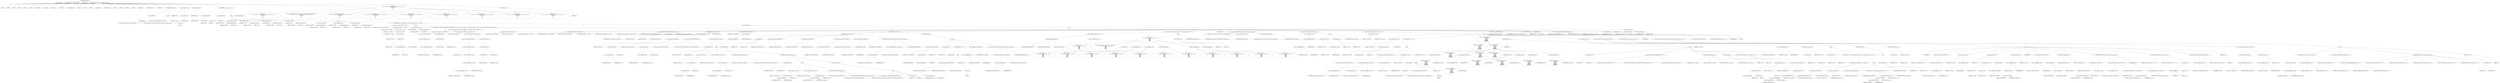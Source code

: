 digraph hostapd_notif_assoc {  
"1000124" [label = "(METHOD,hostapd_notif_assoc)" ]
"1000125" [label = "(PARAM,hostapd_data *hapd)" ]
"1000126" [label = "(PARAM,const u8 *addr)" ]
"1000127" [label = "(PARAM,const u8 *req_ies)" ]
"1000128" [label = "(PARAM,size_t req_ies_len)" ]
"1000129" [label = "(PARAM,int reassoc)" ]
"1000130" [label = "(BLOCK,,)" ]
"1000131" [label = "(LOCAL,v5: int)" ]
"1000132" [label = "(LOCAL,v6: int)" ]
"1000133" [label = "(LOCAL,v7: u8)" ]
"1000134" [label = "(LOCAL,v8: u8)" ]
"1000135" [label = "(LOCAL,v9: u8)" ]
"1000136" [label = "(LOCAL,v10: u8)" ]
"1000137" [label = "(LOCAL,v11: const u8 *)" ]
"1000138" [label = "(LOCAL,v13: sta_info *)" ]
"1000139" [label = "(LOCAL,v14: sta_info *)" ]
"1000140" [label = "(LOCAL,v15: sta_info *)" ]
"1000141" [label = "(LOCAL,v16: wpa_state_machine *)" ]
"1000142" [label = "(LOCAL,v17: int)" ]
"1000143" [label = "(LOCAL,v18: int)" ]
"1000144" [label = "(LOCAL,v19: int)" ]
"1000145" [label = "(LOCAL,v20: unsigned int)" ]
"1000146" [label = "(LOCAL,v21: hostapd_data *)" ]
"1000147" [label = "(LOCAL,v22: u32)" ]
"1000148" [label = "(LOCAL,v23: int)" ]
"1000149" [label = "(LOCAL,v24: u32)" ]
"1000150" [label = "(LOCAL,v25: u8 *)" ]
"1000151" [label = "(LOCAL,wpa_ie_len: int)" ]
"1000152" [label = "(LOCAL,elems: ieee802_11_elems)" ]
"1000153" [label = "(LOCAL,eid: u8 [ 1080 ])" ]
"1000154" [label = "(CONTROL_STRUCTURE,if ( !addr ),if ( !addr ))" ]
"1000155" [label = "(<operator>.logicalNot,!addr)" ]
"1000156" [label = "(IDENTIFIER,addr,!addr)" ]
"1000157" [label = "(BLOCK,,)" ]
"1000158" [label = "(wpa_printf,wpa_printf(2, \"hostapd_notif_assoc: Skip event with no address\"))" ]
"1000159" [label = "(LITERAL,2,wpa_printf(2, \"hostapd_notif_assoc: Skip event with no address\"))" ]
"1000160" [label = "(LITERAL,\"hostapd_notif_assoc: Skip event with no address\",wpa_printf(2, \"hostapd_notif_assoc: Skip event with no address\"))" ]
"1000161" [label = "(RETURN,return -1;,return -1;)" ]
"1000162" [label = "(<operator>.minus,-1)" ]
"1000163" [label = "(LITERAL,1,-1)" ]
"1000164" [label = "(<operator>.assignment,v5 = *addr)" ]
"1000165" [label = "(IDENTIFIER,v5,v5 = *addr)" ]
"1000166" [label = "(<operator>.indirection,*addr)" ]
"1000167" [label = "(IDENTIFIER,addr,v5 = *addr)" ]
"1000168" [label = "(<operator>.assignment,v6 = addr[1])" ]
"1000169" [label = "(IDENTIFIER,v6,v6 = addr[1])" ]
"1000170" [label = "(<operator>.indirectIndexAccess,addr[1])" ]
"1000171" [label = "(IDENTIFIER,addr,v6 = addr[1])" ]
"1000172" [label = "(LITERAL,1,v6 = addr[1])" ]
"1000173" [label = "(CONTROL_STRUCTURE,if ( (v5 & 1) != 0 ),if ( (v5 & 1) != 0 ))" ]
"1000174" [label = "(<operator>.notEquals,(v5 & 1) != 0)" ]
"1000175" [label = "(<operator>.and,v5 & 1)" ]
"1000176" [label = "(IDENTIFIER,v5,v5 & 1)" ]
"1000177" [label = "(LITERAL,1,v5 & 1)" ]
"1000178" [label = "(LITERAL,0,(v5 & 1) != 0)" ]
"1000179" [label = "(BLOCK,,)" ]
"1000180" [label = "(<operator>.assignment,v10 = addr[2])" ]
"1000181" [label = "(IDENTIFIER,v10,v10 = addr[2])" ]
"1000182" [label = "(<operator>.indirectIndexAccess,addr[2])" ]
"1000183" [label = "(IDENTIFIER,addr,v10 = addr[2])" ]
"1000184" [label = "(LITERAL,2,v10 = addr[2])" ]
"1000185" [label = "(<operator>.assignment,v7 = addr[3])" ]
"1000186" [label = "(IDENTIFIER,v7,v7 = addr[3])" ]
"1000187" [label = "(<operator>.indirectIndexAccess,addr[3])" ]
"1000188" [label = "(IDENTIFIER,addr,v7 = addr[3])" ]
"1000189" [label = "(LITERAL,3,v7 = addr[3])" ]
"1000190" [label = "(<operator>.assignment,v8 = addr[4])" ]
"1000191" [label = "(IDENTIFIER,v8,v8 = addr[4])" ]
"1000192" [label = "(<operator>.indirectIndexAccess,addr[4])" ]
"1000193" [label = "(IDENTIFIER,addr,v8 = addr[4])" ]
"1000194" [label = "(LITERAL,4,v8 = addr[4])" ]
"1000195" [label = "(<operator>.assignment,v9 = addr[5])" ]
"1000196" [label = "(IDENTIFIER,v9,v9 = addr[5])" ]
"1000197" [label = "(<operator>.indirectIndexAccess,addr[5])" ]
"1000198" [label = "(IDENTIFIER,addr,v9 = addr[5])" ]
"1000199" [label = "(LITERAL,5,v9 = addr[5])" ]
"1000200" [label = "(CONTROL_STRUCTURE,else,else)" ]
"1000201" [label = "(BLOCK,,)" ]
"1000202" [label = "(<operator>.assignment,v7 = addr[3])" ]
"1000203" [label = "(IDENTIFIER,v7,v7 = addr[3])" ]
"1000204" [label = "(<operator>.indirectIndexAccess,addr[3])" ]
"1000205" [label = "(IDENTIFIER,addr,v7 = addr[3])" ]
"1000206" [label = "(LITERAL,3,v7 = addr[3])" ]
"1000207" [label = "(<operator>.assignment,v8 = addr[4])" ]
"1000208" [label = "(IDENTIFIER,v8,v8 = addr[4])" ]
"1000209" [label = "(<operator>.indirectIndexAccess,addr[4])" ]
"1000210" [label = "(IDENTIFIER,addr,v8 = addr[4])" ]
"1000211" [label = "(LITERAL,4,v8 = addr[4])" ]
"1000212" [label = "(<operator>.assignment,v9 = addr[5])" ]
"1000213" [label = "(IDENTIFIER,v9,v9 = addr[5])" ]
"1000214" [label = "(<operator>.indirectIndexAccess,addr[5])" ]
"1000215" [label = "(IDENTIFIER,addr,v9 = addr[5])" ]
"1000216" [label = "(LITERAL,5,v9 = addr[5])" ]
"1000217" [label = "(CONTROL_STRUCTURE,if ( v9 | (unsigned __int8)(v5 | v6 | v8 | v7 | addr[2]) ),if ( v9 | (unsigned __int8)(v5 | v6 | v8 | v7 | addr[2]) ))" ]
"1000218" [label = "(<operator>.or,v9 | (unsigned __int8)(v5 | v6 | v8 | v7 | addr[2]))" ]
"1000219" [label = "(IDENTIFIER,v9,v9 | (unsigned __int8)(v5 | v6 | v8 | v7 | addr[2]))" ]
"1000220" [label = "(<operator>.cast,(unsigned __int8)(v5 | v6 | v8 | v7 | addr[2]))" ]
"1000221" [label = "(UNKNOWN,unsigned __int8,unsigned __int8)" ]
"1000222" [label = "(<operator>.or,v5 | v6 | v8 | v7 | addr[2])" ]
"1000223" [label = "(IDENTIFIER,v5,v5 | v6 | v8 | v7 | addr[2])" ]
"1000224" [label = "(<operator>.or,v6 | v8 | v7 | addr[2])" ]
"1000225" [label = "(IDENTIFIER,v6,v6 | v8 | v7 | addr[2])" ]
"1000226" [label = "(<operator>.or,v8 | v7 | addr[2])" ]
"1000227" [label = "(IDENTIFIER,v8,v8 | v7 | addr[2])" ]
"1000228" [label = "(<operator>.or,v7 | addr[2])" ]
"1000229" [label = "(IDENTIFIER,v7,v7 | addr[2])" ]
"1000230" [label = "(<operator>.indirectIndexAccess,addr[2])" ]
"1000231" [label = "(IDENTIFIER,addr,v7 | addr[2])" ]
"1000232" [label = "(LITERAL,2,v7 | addr[2])" ]
"1000233" [label = "(BLOCK,,)" ]
"1000234" [label = "(<operator>.assignment,v10 = addr[2])" ]
"1000235" [label = "(IDENTIFIER,v10,v10 = addr[2])" ]
"1000236" [label = "(<operator>.indirectIndexAccess,addr[2])" ]
"1000237" [label = "(IDENTIFIER,addr,v10 = addr[2])" ]
"1000238" [label = "(LITERAL,2,v10 = addr[2])" ]
"1000239" [label = "(CONTROL_STRUCTURE,if ( *(_DWORD *)hapd->own_addr ^ *(_DWORD *)addr | (unsigned __int16)(*(_WORD *)&hapd->own_addr[4] ^ *((_WORD *)addr + 2)) ),if ( *(_DWORD *)hapd->own_addr ^ *(_DWORD *)addr | (unsigned __int16)(*(_WORD *)&hapd->own_addr[4] ^ *((_WORD *)addr + 2)) ))" ]
"1000240" [label = "(<operator>.or,*(_DWORD *)hapd->own_addr ^ *(_DWORD *)addr | (unsigned __int16)(*(_WORD *)&hapd->own_addr[4] ^ *((_WORD *)addr + 2)))" ]
"1000241" [label = "(<operator>.or,*(_DWORD *)hapd->own_addr ^ *(_DWORD *)addr)" ]
"1000242" [label = "(<operator>.indirection,*(_DWORD *)hapd->own_addr)" ]
"1000243" [label = "(<operator>.cast,(_DWORD *)hapd->own_addr)" ]
"1000244" [label = "(UNKNOWN,_DWORD *,_DWORD *)" ]
"1000245" [label = "(<operator>.indirectFieldAccess,hapd->own_addr)" ]
"1000246" [label = "(IDENTIFIER,hapd,(_DWORD *)hapd->own_addr)" ]
"1000247" [label = "(FIELD_IDENTIFIER,own_addr,own_addr)" ]
"1000248" [label = "(<operator>.indirection,*(_DWORD *)addr)" ]
"1000249" [label = "(<operator>.cast,(_DWORD *)addr)" ]
"1000250" [label = "(UNKNOWN,_DWORD *,_DWORD *)" ]
"1000251" [label = "(IDENTIFIER,addr,(_DWORD *)addr)" ]
"1000252" [label = "(<operator>.cast,(unsigned __int16)(*(_WORD *)&hapd->own_addr[4] ^ *((_WORD *)addr + 2)))" ]
"1000253" [label = "(UNKNOWN,unsigned __int16,unsigned __int16)" ]
"1000254" [label = "(<operator>.or,*(_WORD *)&hapd->own_addr[4] ^ *((_WORD *)addr + 2))" ]
"1000255" [label = "(<operator>.indirection,*(_WORD *)&hapd->own_addr[4])" ]
"1000256" [label = "(<operator>.cast,(_WORD *)&hapd->own_addr[4])" ]
"1000257" [label = "(UNKNOWN,_WORD *,_WORD *)" ]
"1000258" [label = "(<operator>.addressOf,&hapd->own_addr[4])" ]
"1000259" [label = "(<operator>.indirectIndexAccess,hapd->own_addr[4])" ]
"1000260" [label = "(<operator>.indirectFieldAccess,hapd->own_addr)" ]
"1000261" [label = "(IDENTIFIER,hapd,(_WORD *)&hapd->own_addr[4])" ]
"1000262" [label = "(FIELD_IDENTIFIER,own_addr,own_addr)" ]
"1000263" [label = "(LITERAL,4,(_WORD *)&hapd->own_addr[4])" ]
"1000264" [label = "(<operator>.indirection,*((_WORD *)addr + 2))" ]
"1000265" [label = "(<operator>.addition,(_WORD *)addr + 2)" ]
"1000266" [label = "(<operator>.cast,(_WORD *)addr)" ]
"1000267" [label = "(UNKNOWN,_WORD *,_WORD *)" ]
"1000268" [label = "(IDENTIFIER,addr,(_WORD *)addr)" ]
"1000269" [label = "(LITERAL,2,(_WORD *)addr + 2)" ]
"1000270" [label = "(BLOCK,,)" ]
"1000271" [label = "(random_add_randomness,random_add_randomness(addr, 6u))" ]
"1000272" [label = "(IDENTIFIER,addr,random_add_randomness(addr, 6u))" ]
"1000273" [label = "(LITERAL,6u,random_add_randomness(addr, 6u))" ]
"1000274" [label = "(hostapd_logger,hostapd_logger(hapd, addr, 1u, 2, \"associated\"))" ]
"1000275" [label = "(IDENTIFIER,hapd,hostapd_logger(hapd, addr, 1u, 2, \"associated\"))" ]
"1000276" [label = "(IDENTIFIER,addr,hostapd_logger(hapd, addr, 1u, 2, \"associated\"))" ]
"1000277" [label = "(LITERAL,1u,hostapd_logger(hapd, addr, 1u, 2, \"associated\"))" ]
"1000278" [label = "(LITERAL,2,hostapd_logger(hapd, addr, 1u, 2, \"associated\"))" ]
"1000279" [label = "(LITERAL,\"associated\",hostapd_logger(hapd, addr, 1u, 2, \"associated\"))" ]
"1000280" [label = "(ieee802_11_parse_elems,ieee802_11_parse_elems(req_ies, req_ies_len, &elems, 0))" ]
"1000281" [label = "(IDENTIFIER,req_ies,ieee802_11_parse_elems(req_ies, req_ies_len, &elems, 0))" ]
"1000282" [label = "(IDENTIFIER,req_ies_len,ieee802_11_parse_elems(req_ies, req_ies_len, &elems, 0))" ]
"1000283" [label = "(<operator>.addressOf,&elems)" ]
"1000284" [label = "(IDENTIFIER,elems,ieee802_11_parse_elems(req_ies, req_ies_len, &elems, 0))" ]
"1000285" [label = "(LITERAL,0,ieee802_11_parse_elems(req_ies, req_ies_len, &elems, 0))" ]
"1000286" [label = "(CONTROL_STRUCTURE,if ( elems.wps_ie ),if ( elems.wps_ie ))" ]
"1000287" [label = "(<operator>.fieldAccess,elems.wps_ie)" ]
"1000288" [label = "(IDENTIFIER,elems,if ( elems.wps_ie ))" ]
"1000289" [label = "(FIELD_IDENTIFIER,wps_ie,wps_ie)" ]
"1000290" [label = "(BLOCK,,)" ]
"1000291" [label = "(<operator>.assignment,v11 = elems.wps_ie - 2)" ]
"1000292" [label = "(IDENTIFIER,v11,v11 = elems.wps_ie - 2)" ]
"1000293" [label = "(<operator>.subtraction,elems.wps_ie - 2)" ]
"1000294" [label = "(<operator>.fieldAccess,elems.wps_ie)" ]
"1000295" [label = "(IDENTIFIER,elems,elems.wps_ie - 2)" ]
"1000296" [label = "(FIELD_IDENTIFIER,wps_ie,wps_ie)" ]
"1000297" [label = "(LITERAL,2,elems.wps_ie - 2)" ]
"1000298" [label = "(<operator>.assignment,wpa_ie_len = elems.wps_ie_len + 2)" ]
"1000299" [label = "(IDENTIFIER,wpa_ie_len,wpa_ie_len = elems.wps_ie_len + 2)" ]
"1000300" [label = "(<operator>.addition,elems.wps_ie_len + 2)" ]
"1000301" [label = "(<operator>.fieldAccess,elems.wps_ie_len)" ]
"1000302" [label = "(IDENTIFIER,elems,elems.wps_ie_len + 2)" ]
"1000303" [label = "(FIELD_IDENTIFIER,wps_ie_len,wps_ie_len)" ]
"1000304" [label = "(LITERAL,2,elems.wps_ie_len + 2)" ]
"1000305" [label = "(wpa_printf,wpa_printf(2, \"STA included WPS IE in (Re)AssocReq\"))" ]
"1000306" [label = "(LITERAL,2,wpa_printf(2, \"STA included WPS IE in (Re)AssocReq\"))" ]
"1000307" [label = "(LITERAL,\"STA included WPS IE in (Re)AssocReq\",wpa_printf(2, \"STA included WPS IE in (Re)AssocReq\"))" ]
"1000308" [label = "(CONTROL_STRUCTURE,else,else)" ]
"1000309" [label = "(CONTROL_STRUCTURE,if ( elems.rsn_ie ),if ( elems.rsn_ie ))" ]
"1000310" [label = "(<operator>.fieldAccess,elems.rsn_ie)" ]
"1000311" [label = "(IDENTIFIER,elems,if ( elems.rsn_ie ))" ]
"1000312" [label = "(FIELD_IDENTIFIER,rsn_ie,rsn_ie)" ]
"1000313" [label = "(BLOCK,,)" ]
"1000314" [label = "(<operator>.assignment,v11 = elems.rsn_ie - 2)" ]
"1000315" [label = "(IDENTIFIER,v11,v11 = elems.rsn_ie - 2)" ]
"1000316" [label = "(<operator>.subtraction,elems.rsn_ie - 2)" ]
"1000317" [label = "(<operator>.fieldAccess,elems.rsn_ie)" ]
"1000318" [label = "(IDENTIFIER,elems,elems.rsn_ie - 2)" ]
"1000319" [label = "(FIELD_IDENTIFIER,rsn_ie,rsn_ie)" ]
"1000320" [label = "(LITERAL,2,elems.rsn_ie - 2)" ]
"1000321" [label = "(<operator>.assignment,wpa_ie_len = elems.rsn_ie_len + 2)" ]
"1000322" [label = "(IDENTIFIER,wpa_ie_len,wpa_ie_len = elems.rsn_ie_len + 2)" ]
"1000323" [label = "(<operator>.addition,elems.rsn_ie_len + 2)" ]
"1000324" [label = "(<operator>.fieldAccess,elems.rsn_ie_len)" ]
"1000325" [label = "(IDENTIFIER,elems,elems.rsn_ie_len + 2)" ]
"1000326" [label = "(FIELD_IDENTIFIER,rsn_ie_len,rsn_ie_len)" ]
"1000327" [label = "(LITERAL,2,elems.rsn_ie_len + 2)" ]
"1000328" [label = "(wpa_printf,wpa_printf(2, \"STA included RSN IE in (Re)AssocReq\"))" ]
"1000329" [label = "(LITERAL,2,wpa_printf(2, \"STA included RSN IE in (Re)AssocReq\"))" ]
"1000330" [label = "(LITERAL,\"STA included RSN IE in (Re)AssocReq\",wpa_printf(2, \"STA included RSN IE in (Re)AssocReq\"))" ]
"1000331" [label = "(CONTROL_STRUCTURE,else,else)" ]
"1000332" [label = "(CONTROL_STRUCTURE,if ( elems.wpa_ie ),if ( elems.wpa_ie ))" ]
"1000333" [label = "(<operator>.fieldAccess,elems.wpa_ie)" ]
"1000334" [label = "(IDENTIFIER,elems,if ( elems.wpa_ie ))" ]
"1000335" [label = "(FIELD_IDENTIFIER,wpa_ie,wpa_ie)" ]
"1000336" [label = "(BLOCK,,)" ]
"1000337" [label = "(<operator>.assignment,v11 = elems.wpa_ie - 2)" ]
"1000338" [label = "(IDENTIFIER,v11,v11 = elems.wpa_ie - 2)" ]
"1000339" [label = "(<operator>.subtraction,elems.wpa_ie - 2)" ]
"1000340" [label = "(<operator>.fieldAccess,elems.wpa_ie)" ]
"1000341" [label = "(IDENTIFIER,elems,elems.wpa_ie - 2)" ]
"1000342" [label = "(FIELD_IDENTIFIER,wpa_ie,wpa_ie)" ]
"1000343" [label = "(LITERAL,2,elems.wpa_ie - 2)" ]
"1000344" [label = "(<operator>.assignment,wpa_ie_len = elems.wpa_ie_len + 2)" ]
"1000345" [label = "(IDENTIFIER,wpa_ie_len,wpa_ie_len = elems.wpa_ie_len + 2)" ]
"1000346" [label = "(<operator>.addition,elems.wpa_ie_len + 2)" ]
"1000347" [label = "(<operator>.fieldAccess,elems.wpa_ie_len)" ]
"1000348" [label = "(IDENTIFIER,elems,elems.wpa_ie_len + 2)" ]
"1000349" [label = "(FIELD_IDENTIFIER,wpa_ie_len,wpa_ie_len)" ]
"1000350" [label = "(LITERAL,2,elems.wpa_ie_len + 2)" ]
"1000351" [label = "(wpa_printf,wpa_printf(2, \"STA included WPA IE in (Re)AssocReq\"))" ]
"1000352" [label = "(LITERAL,2,wpa_printf(2, \"STA included WPA IE in (Re)AssocReq\"))" ]
"1000353" [label = "(LITERAL,\"STA included WPA IE in (Re)AssocReq\",wpa_printf(2, \"STA included WPA IE in (Re)AssocReq\"))" ]
"1000354" [label = "(CONTROL_STRUCTURE,else,else)" ]
"1000355" [label = "(BLOCK,,)" ]
"1000356" [label = "(wpa_printf,wpa_printf(2, \"STA did not include WPS/RSN/WPA IE in (Re)AssocReq\"))" ]
"1000357" [label = "(LITERAL,2,wpa_printf(2, \"STA did not include WPS/RSN/WPA IE in (Re)AssocReq\"))" ]
"1000358" [label = "(LITERAL,\"STA did not include WPS/RSN/WPA IE in (Re)AssocReq\",wpa_printf(2, \"STA did not include WPS/RSN/WPA IE in (Re)AssocReq\"))" ]
"1000359" [label = "(<operator>.assignment,v11 = 0)" ]
"1000360" [label = "(IDENTIFIER,v11,v11 = 0)" ]
"1000361" [label = "(LITERAL,0,v11 = 0)" ]
"1000362" [label = "(<operator>.assignment,wpa_ie_len = 0)" ]
"1000363" [label = "(IDENTIFIER,wpa_ie_len,wpa_ie_len = 0)" ]
"1000364" [label = "(LITERAL,0,wpa_ie_len = 0)" ]
"1000365" [label = "(<operator>.assignment,v13 = ap_get_sta(hapd, addr))" ]
"1000366" [label = "(IDENTIFIER,v13,v13 = ap_get_sta(hapd, addr))" ]
"1000367" [label = "(ap_get_sta,ap_get_sta(hapd, addr))" ]
"1000368" [label = "(IDENTIFIER,hapd,ap_get_sta(hapd, addr))" ]
"1000369" [label = "(IDENTIFIER,addr,ap_get_sta(hapd, addr))" ]
"1000370" [label = "(CONTROL_STRUCTURE,if ( v13 ),if ( v13 ))" ]
"1000371" [label = "(IDENTIFIER,v13,if ( v13 ))" ]
"1000372" [label = "(BLOCK,,)" ]
"1000373" [label = "(<operator>.assignment,v14 = v13)" ]
"1000374" [label = "(IDENTIFIER,v14,v14 = v13)" ]
"1000375" [label = "(IDENTIFIER,v13,v14 = v13)" ]
"1000376" [label = "(ap_sta_no_session_timeout,ap_sta_no_session_timeout(hapd, v13))" ]
"1000377" [label = "(IDENTIFIER,hapd,ap_sta_no_session_timeout(hapd, v13))" ]
"1000378" [label = "(IDENTIFIER,v13,ap_sta_no_session_timeout(hapd, v13))" ]
"1000379" [label = "(accounting_sta_stop,accounting_sta_stop(hapd, v14))" ]
"1000380" [label = "(IDENTIFIER,hapd,accounting_sta_stop(hapd, v14))" ]
"1000381" [label = "(IDENTIFIER,v14,accounting_sta_stop(hapd, v14))" ]
"1000382" [label = "(<operator>.assignment,v14->timeout_next = STA_NULLFUNC)" ]
"1000383" [label = "(<operator>.indirectFieldAccess,v14->timeout_next)" ]
"1000384" [label = "(IDENTIFIER,v14,v14->timeout_next = STA_NULLFUNC)" ]
"1000385" [label = "(FIELD_IDENTIFIER,timeout_next,timeout_next)" ]
"1000386" [label = "(IDENTIFIER,STA_NULLFUNC,v14->timeout_next = STA_NULLFUNC)" ]
"1000387" [label = "(<operators>.assignmentAnd,v14->flags &= 0xFFFECFFF)" ]
"1000388" [label = "(<operator>.indirectFieldAccess,v14->flags)" ]
"1000389" [label = "(IDENTIFIER,v14,v14->flags &= 0xFFFECFFF)" ]
"1000390" [label = "(FIELD_IDENTIFIER,flags,flags)" ]
"1000391" [label = "(LITERAL,0xFFFECFFF,v14->flags &= 0xFFFECFFF)" ]
"1000392" [label = "(CONTROL_STRUCTURE,if ( hapd->iface->drv_max_acl_mac_addrs ),if ( hapd->iface->drv_max_acl_mac_addrs ))" ]
"1000393" [label = "(<operator>.indirectFieldAccess,hapd->iface->drv_max_acl_mac_addrs)" ]
"1000394" [label = "(<operator>.indirectFieldAccess,hapd->iface)" ]
"1000395" [label = "(IDENTIFIER,hapd,if ( hapd->iface->drv_max_acl_mac_addrs ))" ]
"1000396" [label = "(FIELD_IDENTIFIER,iface,iface)" ]
"1000397" [label = "(FIELD_IDENTIFIER,drv_max_acl_mac_addrs,drv_max_acl_mac_addrs)" ]
"1000398" [label = "(CONTROL_STRUCTURE,goto LABEL_23;,goto LABEL_23;)" ]
"1000399" [label = "(CONTROL_STRUCTURE,else,else)" ]
"1000400" [label = "(BLOCK,,)" ]
"1000401" [label = "(<operator>.assignment,v15 = ap_sta_add(hapd, addr))" ]
"1000402" [label = "(IDENTIFIER,v15,v15 = ap_sta_add(hapd, addr))" ]
"1000403" [label = "(ap_sta_add,ap_sta_add(hapd, addr))" ]
"1000404" [label = "(IDENTIFIER,hapd,ap_sta_add(hapd, addr))" ]
"1000405" [label = "(IDENTIFIER,addr,ap_sta_add(hapd, addr))" ]
"1000406" [label = "(<operator>.assignment,v14 = v15)" ]
"1000407" [label = "(IDENTIFIER,v14,v14 = v15)" ]
"1000408" [label = "(IDENTIFIER,v15,v14 = v15)" ]
"1000409" [label = "(CONTROL_STRUCTURE,if ( !v15 ),if ( !v15 ))" ]
"1000410" [label = "(<operator>.logicalNot,!v15)" ]
"1000411" [label = "(IDENTIFIER,v15,!v15)" ]
"1000412" [label = "(BLOCK,,)" ]
"1000413" [label = "(hostapd_drv_sta_disassoc,hostapd_drv_sta_disassoc(hapd, addr, 5))" ]
"1000414" [label = "(IDENTIFIER,hapd,hostapd_drv_sta_disassoc(hapd, addr, 5))" ]
"1000415" [label = "(IDENTIFIER,addr,hostapd_drv_sta_disassoc(hapd, addr, 5))" ]
"1000416" [label = "(LITERAL,5,hostapd_drv_sta_disassoc(hapd, addr, 5))" ]
"1000417" [label = "(RETURN,return -1;,return -1;)" ]
"1000418" [label = "(<operator>.minus,-1)" ]
"1000419" [label = "(LITERAL,1,-1)" ]
"1000420" [label = "(<operators>.assignmentAnd,v15->flags &= 0xFFFECFFF)" ]
"1000421" [label = "(<operator>.indirectFieldAccess,v15->flags)" ]
"1000422" [label = "(IDENTIFIER,v15,v15->flags &= 0xFFFECFFF)" ]
"1000423" [label = "(FIELD_IDENTIFIER,flags,flags)" ]
"1000424" [label = "(LITERAL,0xFFFECFFF,v15->flags &= 0xFFFECFFF)" ]
"1000425" [label = "(CONTROL_STRUCTURE,if ( hapd->iface->drv_max_acl_mac_addrs ),if ( hapd->iface->drv_max_acl_mac_addrs ))" ]
"1000426" [label = "(<operator>.indirectFieldAccess,hapd->iface->drv_max_acl_mac_addrs)" ]
"1000427" [label = "(<operator>.indirectFieldAccess,hapd->iface)" ]
"1000428" [label = "(IDENTIFIER,hapd,if ( hapd->iface->drv_max_acl_mac_addrs ))" ]
"1000429" [label = "(FIELD_IDENTIFIER,iface,iface)" ]
"1000430" [label = "(FIELD_IDENTIFIER,drv_max_acl_mac_addrs,drv_max_acl_mac_addrs)" ]
"1000431" [label = "(CONTROL_STRUCTURE,goto LABEL_23;,goto LABEL_23;)" ]
"1000432" [label = "(CONTROL_STRUCTURE,if ( hostapd_check_acl(hapd, addr, 0) != 1 ),if ( hostapd_check_acl(hapd, addr, 0) != 1 ))" ]
"1000433" [label = "(<operator>.notEquals,hostapd_check_acl(hapd, addr, 0) != 1)" ]
"1000434" [label = "(hostapd_check_acl,hostapd_check_acl(hapd, addr, 0))" ]
"1000435" [label = "(IDENTIFIER,hapd,hostapd_check_acl(hapd, addr, 0))" ]
"1000436" [label = "(IDENTIFIER,addr,hostapd_check_acl(hapd, addr, 0))" ]
"1000437" [label = "(LITERAL,0,hostapd_check_acl(hapd, addr, 0))" ]
"1000438" [label = "(LITERAL,1,hostapd_check_acl(hapd, addr, 0) != 1)" ]
"1000439" [label = "(BLOCK,,)" ]
"1000440" [label = "(wpa_printf,wpa_printf(\n            3,\n            \"STA %02x:%02x:%02x:%02x:%02x:%02x not allowed to connect\",\n            *addr,\n            addr[1],\n            addr[2],\n            addr[3],\n            addr[4],\n            addr[5]))" ]
"1000441" [label = "(LITERAL,3,wpa_printf(\n            3,\n            \"STA %02x:%02x:%02x:%02x:%02x:%02x not allowed to connect\",\n            *addr,\n            addr[1],\n            addr[2],\n            addr[3],\n            addr[4],\n            addr[5]))" ]
"1000442" [label = "(LITERAL,\"STA %02x:%02x:%02x:%02x:%02x:%02x not allowed to connect\",wpa_printf(\n            3,\n            \"STA %02x:%02x:%02x:%02x:%02x:%02x not allowed to connect\",\n            *addr,\n            addr[1],\n            addr[2],\n            addr[3],\n            addr[4],\n            addr[5]))" ]
"1000443" [label = "(<operator>.indirection,*addr)" ]
"1000444" [label = "(IDENTIFIER,addr,wpa_printf(\n            3,\n            \"STA %02x:%02x:%02x:%02x:%02x:%02x not allowed to connect\",\n            *addr,\n            addr[1],\n            addr[2],\n            addr[3],\n            addr[4],\n            addr[5]))" ]
"1000445" [label = "(<operator>.indirectIndexAccess,addr[1])" ]
"1000446" [label = "(IDENTIFIER,addr,wpa_printf(\n            3,\n            \"STA %02x:%02x:%02x:%02x:%02x:%02x not allowed to connect\",\n            *addr,\n            addr[1],\n            addr[2],\n            addr[3],\n            addr[4],\n            addr[5]))" ]
"1000447" [label = "(LITERAL,1,wpa_printf(\n            3,\n            \"STA %02x:%02x:%02x:%02x:%02x:%02x not allowed to connect\",\n            *addr,\n            addr[1],\n            addr[2],\n            addr[3],\n            addr[4],\n            addr[5]))" ]
"1000448" [label = "(<operator>.indirectIndexAccess,addr[2])" ]
"1000449" [label = "(IDENTIFIER,addr,wpa_printf(\n            3,\n            \"STA %02x:%02x:%02x:%02x:%02x:%02x not allowed to connect\",\n            *addr,\n            addr[1],\n            addr[2],\n            addr[3],\n            addr[4],\n            addr[5]))" ]
"1000450" [label = "(LITERAL,2,wpa_printf(\n            3,\n            \"STA %02x:%02x:%02x:%02x:%02x:%02x not allowed to connect\",\n            *addr,\n            addr[1],\n            addr[2],\n            addr[3],\n            addr[4],\n            addr[5]))" ]
"1000451" [label = "(<operator>.indirectIndexAccess,addr[3])" ]
"1000452" [label = "(IDENTIFIER,addr,wpa_printf(\n            3,\n            \"STA %02x:%02x:%02x:%02x:%02x:%02x not allowed to connect\",\n            *addr,\n            addr[1],\n            addr[2],\n            addr[3],\n            addr[4],\n            addr[5]))" ]
"1000453" [label = "(LITERAL,3,wpa_printf(\n            3,\n            \"STA %02x:%02x:%02x:%02x:%02x:%02x not allowed to connect\",\n            *addr,\n            addr[1],\n            addr[2],\n            addr[3],\n            addr[4],\n            addr[5]))" ]
"1000454" [label = "(<operator>.indirectIndexAccess,addr[4])" ]
"1000455" [label = "(IDENTIFIER,addr,wpa_printf(\n            3,\n            \"STA %02x:%02x:%02x:%02x:%02x:%02x not allowed to connect\",\n            *addr,\n            addr[1],\n            addr[2],\n            addr[3],\n            addr[4],\n            addr[5]))" ]
"1000456" [label = "(LITERAL,4,wpa_printf(\n            3,\n            \"STA %02x:%02x:%02x:%02x:%02x:%02x not allowed to connect\",\n            *addr,\n            addr[1],\n            addr[2],\n            addr[3],\n            addr[4],\n            addr[5]))" ]
"1000457" [label = "(<operator>.indirectIndexAccess,addr[5])" ]
"1000458" [label = "(IDENTIFIER,addr,wpa_printf(\n            3,\n            \"STA %02x:%02x:%02x:%02x:%02x:%02x not allowed to connect\",\n            *addr,\n            addr[1],\n            addr[2],\n            addr[3],\n            addr[4],\n            addr[5]))" ]
"1000459" [label = "(LITERAL,5,wpa_printf(\n            3,\n            \"STA %02x:%02x:%02x:%02x:%02x:%02x not allowed to connect\",\n            *addr,\n            addr[1],\n            addr[2],\n            addr[3],\n            addr[4],\n            addr[5]))" ]
"1000460" [label = "(<operator>.assignment,v19 = 1)" ]
"1000461" [label = "(IDENTIFIER,v19,v19 = 1)" ]
"1000462" [label = "(LITERAL,1,v19 = 1)" ]
"1000463" [label = "(CONTROL_STRUCTURE,goto LABEL_39;,goto LABEL_39;)" ]
"1000464" [label = "(JUMP_TARGET,LABEL_23)" ]
"1000465" [label = "(ap_copy_sta_supp_op_classes,ap_copy_sta_supp_op_classes(v14, elems.supp_op_classes, elems.supp_op_classes_len))" ]
"1000466" [label = "(IDENTIFIER,v14,ap_copy_sta_supp_op_classes(v14, elems.supp_op_classes, elems.supp_op_classes_len))" ]
"1000467" [label = "(<operator>.fieldAccess,elems.supp_op_classes)" ]
"1000468" [label = "(IDENTIFIER,elems,ap_copy_sta_supp_op_classes(v14, elems.supp_op_classes, elems.supp_op_classes_len))" ]
"1000469" [label = "(FIELD_IDENTIFIER,supp_op_classes,supp_op_classes)" ]
"1000470" [label = "(<operator>.fieldAccess,elems.supp_op_classes_len)" ]
"1000471" [label = "(IDENTIFIER,elems,ap_copy_sta_supp_op_classes(v14, elems.supp_op_classes, elems.supp_op_classes_len))" ]
"1000472" [label = "(FIELD_IDENTIFIER,supp_op_classes_len,supp_op_classes_len)" ]
"1000473" [label = "(CONTROL_STRUCTURE,if ( !hapd->conf->wpa ),if ( !hapd->conf->wpa ))" ]
"1000474" [label = "(<operator>.logicalNot,!hapd->conf->wpa)" ]
"1000475" [label = "(<operator>.indirectFieldAccess,hapd->conf->wpa)" ]
"1000476" [label = "(<operator>.indirectFieldAccess,hapd->conf)" ]
"1000477" [label = "(IDENTIFIER,hapd,!hapd->conf->wpa)" ]
"1000478" [label = "(FIELD_IDENTIFIER,conf,conf)" ]
"1000479" [label = "(FIELD_IDENTIFIER,wpa,wpa)" ]
"1000480" [label = "(BLOCK,,)" ]
"1000481" [label = "(<operator>.assignment,v20 = v14->flags)" ]
"1000482" [label = "(IDENTIFIER,v20,v20 = v14->flags)" ]
"1000483" [label = "(<operator>.indirectFieldAccess,v14->flags)" ]
"1000484" [label = "(IDENTIFIER,v14,v20 = v14->flags)" ]
"1000485" [label = "(FIELD_IDENTIFIER,flags,flags)" ]
"1000486" [label = "(<operator>.assignment,v21 = hapd)" ]
"1000487" [label = "(IDENTIFIER,v21,v21 = hapd)" ]
"1000488" [label = "(IDENTIFIER,hapd,v21 = hapd)" ]
"1000489" [label = "(CONTROL_STRUCTURE,goto LABEL_32;,goto LABEL_32;)" ]
"1000490" [label = "(CONTROL_STRUCTURE,if ( v11 && wpa_ie_len ),if ( v11 && wpa_ie_len ))" ]
"1000491" [label = "(<operator>.logicalAnd,v11 && wpa_ie_len)" ]
"1000492" [label = "(IDENTIFIER,v11,v11 && wpa_ie_len)" ]
"1000493" [label = "(IDENTIFIER,wpa_ie_len,v11 && wpa_ie_len)" ]
"1000494" [label = "(BLOCK,,)" ]
"1000495" [label = "(<operator>.assignment,v16 = v14->wpa_sm)" ]
"1000496" [label = "(IDENTIFIER,v16,v16 = v14->wpa_sm)" ]
"1000497" [label = "(<operator>.indirectFieldAccess,v14->wpa_sm)" ]
"1000498" [label = "(IDENTIFIER,v14,v16 = v14->wpa_sm)" ]
"1000499" [label = "(FIELD_IDENTIFIER,wpa_sm,wpa_sm)" ]
"1000500" [label = "(CONTROL_STRUCTURE,if ( !v16 ),if ( !v16 ))" ]
"1000501" [label = "(<operator>.logicalNot,!v16)" ]
"1000502" [label = "(IDENTIFIER,v16,!v16)" ]
"1000503" [label = "(BLOCK,,)" ]
"1000504" [label = "(<operator>.assignment,v16 = wpa_auth_sta_init(hapd->wpa_auth, v14->addr, 0))" ]
"1000505" [label = "(IDENTIFIER,v16,v16 = wpa_auth_sta_init(hapd->wpa_auth, v14->addr, 0))" ]
"1000506" [label = "(wpa_auth_sta_init,wpa_auth_sta_init(hapd->wpa_auth, v14->addr, 0))" ]
"1000507" [label = "(<operator>.indirectFieldAccess,hapd->wpa_auth)" ]
"1000508" [label = "(IDENTIFIER,hapd,wpa_auth_sta_init(hapd->wpa_auth, v14->addr, 0))" ]
"1000509" [label = "(FIELD_IDENTIFIER,wpa_auth,wpa_auth)" ]
"1000510" [label = "(<operator>.indirectFieldAccess,v14->addr)" ]
"1000511" [label = "(IDENTIFIER,v14,wpa_auth_sta_init(hapd->wpa_auth, v14->addr, 0))" ]
"1000512" [label = "(FIELD_IDENTIFIER,addr,addr)" ]
"1000513" [label = "(LITERAL,0,wpa_auth_sta_init(hapd->wpa_auth, v14->addr, 0))" ]
"1000514" [label = "(<operator>.assignment,v14->wpa_sm = v16)" ]
"1000515" [label = "(<operator>.indirectFieldAccess,v14->wpa_sm)" ]
"1000516" [label = "(IDENTIFIER,v14,v14->wpa_sm = v16)" ]
"1000517" [label = "(FIELD_IDENTIFIER,wpa_sm,wpa_sm)" ]
"1000518" [label = "(IDENTIFIER,v16,v14->wpa_sm = v16)" ]
"1000519" [label = "(CONTROL_STRUCTURE,if ( !v16 ),if ( !v16 ))" ]
"1000520" [label = "(<operator>.logicalNot,!v16)" ]
"1000521" [label = "(IDENTIFIER,v16,!v16)" ]
"1000522" [label = "(BLOCK,,)" ]
"1000523" [label = "(wpa_printf,wpa_printf(5, \"Failed to initialize WPA state machine\"))" ]
"1000524" [label = "(LITERAL,5,wpa_printf(5, \"Failed to initialize WPA state machine\"))" ]
"1000525" [label = "(LITERAL,\"Failed to initialize WPA state machine\",wpa_printf(5, \"Failed to initialize WPA state machine\"))" ]
"1000526" [label = "(RETURN,return -1;,return -1;)" ]
"1000527" [label = "(<operator>.minus,-1)" ]
"1000528" [label = "(LITERAL,1,-1)" ]
"1000529" [label = "(<operator>.assignment,v17 = wpa_validate_wpa_ie(\n                  hapd->wpa_auth,\n                  v16,\n                  hapd->iface->freq,\n                  v11,\n                  wpa_ie_len,\n                  elems.mdie,\n                  elems.mdie_len,\n                  elems.owe_dh,\n                  elems.owe_dh_len))" ]
"1000530" [label = "(IDENTIFIER,v17,v17 = wpa_validate_wpa_ie(\n                  hapd->wpa_auth,\n                  v16,\n                  hapd->iface->freq,\n                  v11,\n                  wpa_ie_len,\n                  elems.mdie,\n                  elems.mdie_len,\n                  elems.owe_dh,\n                  elems.owe_dh_len))" ]
"1000531" [label = "(wpa_validate_wpa_ie,wpa_validate_wpa_ie(\n                  hapd->wpa_auth,\n                  v16,\n                  hapd->iface->freq,\n                  v11,\n                  wpa_ie_len,\n                  elems.mdie,\n                  elems.mdie_len,\n                  elems.owe_dh,\n                  elems.owe_dh_len))" ]
"1000532" [label = "(<operator>.indirectFieldAccess,hapd->wpa_auth)" ]
"1000533" [label = "(IDENTIFIER,hapd,wpa_validate_wpa_ie(\n                  hapd->wpa_auth,\n                  v16,\n                  hapd->iface->freq,\n                  v11,\n                  wpa_ie_len,\n                  elems.mdie,\n                  elems.mdie_len,\n                  elems.owe_dh,\n                  elems.owe_dh_len))" ]
"1000534" [label = "(FIELD_IDENTIFIER,wpa_auth,wpa_auth)" ]
"1000535" [label = "(IDENTIFIER,v16,wpa_validate_wpa_ie(\n                  hapd->wpa_auth,\n                  v16,\n                  hapd->iface->freq,\n                  v11,\n                  wpa_ie_len,\n                  elems.mdie,\n                  elems.mdie_len,\n                  elems.owe_dh,\n                  elems.owe_dh_len))" ]
"1000536" [label = "(<operator>.indirectFieldAccess,hapd->iface->freq)" ]
"1000537" [label = "(<operator>.indirectFieldAccess,hapd->iface)" ]
"1000538" [label = "(IDENTIFIER,hapd,wpa_validate_wpa_ie(\n                  hapd->wpa_auth,\n                  v16,\n                  hapd->iface->freq,\n                  v11,\n                  wpa_ie_len,\n                  elems.mdie,\n                  elems.mdie_len,\n                  elems.owe_dh,\n                  elems.owe_dh_len))" ]
"1000539" [label = "(FIELD_IDENTIFIER,iface,iface)" ]
"1000540" [label = "(FIELD_IDENTIFIER,freq,freq)" ]
"1000541" [label = "(IDENTIFIER,v11,wpa_validate_wpa_ie(\n                  hapd->wpa_auth,\n                  v16,\n                  hapd->iface->freq,\n                  v11,\n                  wpa_ie_len,\n                  elems.mdie,\n                  elems.mdie_len,\n                  elems.owe_dh,\n                  elems.owe_dh_len))" ]
"1000542" [label = "(IDENTIFIER,wpa_ie_len,wpa_validate_wpa_ie(\n                  hapd->wpa_auth,\n                  v16,\n                  hapd->iface->freq,\n                  v11,\n                  wpa_ie_len,\n                  elems.mdie,\n                  elems.mdie_len,\n                  elems.owe_dh,\n                  elems.owe_dh_len))" ]
"1000543" [label = "(<operator>.fieldAccess,elems.mdie)" ]
"1000544" [label = "(IDENTIFIER,elems,wpa_validate_wpa_ie(\n                  hapd->wpa_auth,\n                  v16,\n                  hapd->iface->freq,\n                  v11,\n                  wpa_ie_len,\n                  elems.mdie,\n                  elems.mdie_len,\n                  elems.owe_dh,\n                  elems.owe_dh_len))" ]
"1000545" [label = "(FIELD_IDENTIFIER,mdie,mdie)" ]
"1000546" [label = "(<operator>.fieldAccess,elems.mdie_len)" ]
"1000547" [label = "(IDENTIFIER,elems,wpa_validate_wpa_ie(\n                  hapd->wpa_auth,\n                  v16,\n                  hapd->iface->freq,\n                  v11,\n                  wpa_ie_len,\n                  elems.mdie,\n                  elems.mdie_len,\n                  elems.owe_dh,\n                  elems.owe_dh_len))" ]
"1000548" [label = "(FIELD_IDENTIFIER,mdie_len,mdie_len)" ]
"1000549" [label = "(<operator>.fieldAccess,elems.owe_dh)" ]
"1000550" [label = "(IDENTIFIER,elems,wpa_validate_wpa_ie(\n                  hapd->wpa_auth,\n                  v16,\n                  hapd->iface->freq,\n                  v11,\n                  wpa_ie_len,\n                  elems.mdie,\n                  elems.mdie_len,\n                  elems.owe_dh,\n                  elems.owe_dh_len))" ]
"1000551" [label = "(FIELD_IDENTIFIER,owe_dh,owe_dh)" ]
"1000552" [label = "(<operator>.fieldAccess,elems.owe_dh_len)" ]
"1000553" [label = "(IDENTIFIER,elems,wpa_validate_wpa_ie(\n                  hapd->wpa_auth,\n                  v16,\n                  hapd->iface->freq,\n                  v11,\n                  wpa_ie_len,\n                  elems.mdie,\n                  elems.mdie_len,\n                  elems.owe_dh,\n                  elems.owe_dh_len))" ]
"1000554" [label = "(FIELD_IDENTIFIER,owe_dh_len,owe_dh_len)" ]
"1000555" [label = "(CONTROL_STRUCTURE,if ( v17 ),if ( v17 ))" ]
"1000556" [label = "(IDENTIFIER,v17,if ( v17 ))" ]
"1000557" [label = "(BLOCK,,)" ]
"1000558" [label = "(<operator>.assignment,v18 = v17)" ]
"1000559" [label = "(IDENTIFIER,v18,v18 = v17)" ]
"1000560" [label = "(IDENTIFIER,v17,v18 = v17)" ]
"1000561" [label = "(wpa_printf,wpa_printf(2, \"WPA/RSN information element rejected? (res %u)\", v17))" ]
"1000562" [label = "(LITERAL,2,wpa_printf(2, \"WPA/RSN information element rejected? (res %u)\", v17))" ]
"1000563" [label = "(LITERAL,\"WPA/RSN information element rejected? (res %u)\",wpa_printf(2, \"WPA/RSN information element rejected? (res %u)\", v17))" ]
"1000564" [label = "(IDENTIFIER,v17,wpa_printf(2, \"WPA/RSN information element rejected? (res %u)\", v17))" ]
"1000565" [label = "(wpa_hexdump,wpa_hexdump(2, \"IE\", v11, wpa_ie_len))" ]
"1000566" [label = "(LITERAL,2,wpa_hexdump(2, \"IE\", v11, wpa_ie_len))" ]
"1000567" [label = "(LITERAL,\"IE\",wpa_hexdump(2, \"IE\", v11, wpa_ie_len))" ]
"1000568" [label = "(IDENTIFIER,v11,wpa_hexdump(2, \"IE\", v11, wpa_ie_len))" ]
"1000569" [label = "(IDENTIFIER,wpa_ie_len,wpa_hexdump(2, \"IE\", v11, wpa_ie_len))" ]
"1000570" [label = "(<operator>.assignment,v19 = 13)" ]
"1000571" [label = "(IDENTIFIER,v19,v19 = 13)" ]
"1000572" [label = "(LITERAL,13,v19 = 13)" ]
"1000573" [label = "(CONTROL_STRUCTURE,if ( (unsigned int)(v18 - 2) < 7 ),if ( (unsigned int)(v18 - 2) < 7 ))" ]
"1000574" [label = "(<operator>.lessThan,(unsigned int)(v18 - 2) < 7)" ]
"1000575" [label = "(<operator>.cast,(unsigned int)(v18 - 2))" ]
"1000576" [label = "(UNKNOWN,unsigned int,unsigned int)" ]
"1000577" [label = "(<operator>.subtraction,v18 - 2)" ]
"1000578" [label = "(IDENTIFIER,v18,v18 - 2)" ]
"1000579" [label = "(LITERAL,2,v18 - 2)" ]
"1000580" [label = "(LITERAL,7,(unsigned int)(v18 - 2) < 7)" ]
"1000581" [label = "(<operator>.assignment,v19 = (int)*(&off_80CE638 + v18))" ]
"1000582" [label = "(IDENTIFIER,v19,v19 = (int)*(&off_80CE638 + v18))" ]
"1000583" [label = "(<operator>.cast,(int)*(&off_80CE638 + v18))" ]
"1000584" [label = "(UNKNOWN,int,int)" ]
"1000585" [label = "(<operator>.indirection,*(&off_80CE638 + v18))" ]
"1000586" [label = "(<operator>.addition,&off_80CE638 + v18)" ]
"1000587" [label = "(<operator>.addressOf,&off_80CE638)" ]
"1000588" [label = "(IDENTIFIER,off_80CE638,&off_80CE638 + v18)" ]
"1000589" [label = "(IDENTIFIER,v18,&off_80CE638 + v18)" ]
"1000590" [label = "(CONTROL_STRUCTURE,goto LABEL_39;,goto LABEL_39;)" ]
"1000591" [label = "(<operator>.assignment,v22 = v14->flags)" ]
"1000592" [label = "(IDENTIFIER,v22,v22 = v14->flags)" ]
"1000593" [label = "(<operator>.indirectFieldAccess,v14->flags)" ]
"1000594" [label = "(IDENTIFIER,v14,v22 = v14->flags)" ]
"1000595" [label = "(FIELD_IDENTIFIER,flags,flags)" ]
"1000596" [label = "(CONTROL_STRUCTURE,if ( (v22 & 0x402) == 1026 ),if ( (v22 & 0x402) == 1026 ))" ]
"1000597" [label = "(<operator>.equals,(v22 & 0x402) == 1026)" ]
"1000598" [label = "(<operator>.and,v22 & 0x402)" ]
"1000599" [label = "(IDENTIFIER,v22,v22 & 0x402)" ]
"1000600" [label = "(LITERAL,0x402,v22 & 0x402)" ]
"1000601" [label = "(LITERAL,1026,(v22 & 0x402) == 1026)" ]
"1000602" [label = "(BLOCK,,)" ]
"1000603" [label = "(<operator>.assignment,v21 = hapd)" ]
"1000604" [label = "(IDENTIFIER,v21,v21 = hapd)" ]
"1000605" [label = "(IDENTIFIER,hapd,v21 = hapd)" ]
"1000606" [label = "(CONTROL_STRUCTURE,if ( !v14->sa_query_timed_out && v14->sa_query_count > 0 ),if ( !v14->sa_query_timed_out && v14->sa_query_count > 0 ))" ]
"1000607" [label = "(<operator>.logicalAnd,!v14->sa_query_timed_out && v14->sa_query_count > 0)" ]
"1000608" [label = "(<operator>.logicalNot,!v14->sa_query_timed_out)" ]
"1000609" [label = "(<operator>.indirectFieldAccess,v14->sa_query_timed_out)" ]
"1000610" [label = "(IDENTIFIER,v14,!v14->sa_query_timed_out)" ]
"1000611" [label = "(FIELD_IDENTIFIER,sa_query_timed_out,sa_query_timed_out)" ]
"1000612" [label = "(<operator>.greaterThan,v14->sa_query_count > 0)" ]
"1000613" [label = "(<operator>.indirectFieldAccess,v14->sa_query_count)" ]
"1000614" [label = "(IDENTIFIER,v14,v14->sa_query_count > 0)" ]
"1000615" [label = "(FIELD_IDENTIFIER,sa_query_count,sa_query_count)" ]
"1000616" [label = "(LITERAL,0,v14->sa_query_count > 0)" ]
"1000617" [label = "(BLOCK,,)" ]
"1000618" [label = "(ap_check_sa_query_timeout,ap_check_sa_query_timeout(hapd, v14))" ]
"1000619" [label = "(IDENTIFIER,hapd,ap_check_sa_query_timeout(hapd, v14))" ]
"1000620" [label = "(IDENTIFIER,v14,ap_check_sa_query_timeout(hapd, v14))" ]
"1000621" [label = "(CONTROL_STRUCTURE,if ( (v14->flags & 0x402) != 1026 ),if ( (v14->flags & 0x402) != 1026 ))" ]
"1000622" [label = "(<operator>.notEquals,(v14->flags & 0x402) != 1026)" ]
"1000623" [label = "(<operator>.and,v14->flags & 0x402)" ]
"1000624" [label = "(<operator>.indirectFieldAccess,v14->flags)" ]
"1000625" [label = "(IDENTIFIER,v14,v14->flags & 0x402)" ]
"1000626" [label = "(FIELD_IDENTIFIER,flags,flags)" ]
"1000627" [label = "(LITERAL,0x402,v14->flags & 0x402)" ]
"1000628" [label = "(LITERAL,1026,(v14->flags & 0x402) != 1026)" ]
"1000629" [label = "(CONTROL_STRUCTURE,goto LABEL_51;,goto LABEL_51;)" ]
"1000630" [label = "(CONTROL_STRUCTURE,goto LABEL_49;,goto LABEL_49;)" ]
"1000631" [label = "(CONTROL_STRUCTURE,else,else)" ]
"1000632" [label = "(BLOCK,,)" ]
"1000633" [label = "(<operator>.assignment,v21 = hapd)" ]
"1000634" [label = "(IDENTIFIER,v21,v21 = hapd)" ]
"1000635" [label = "(IDENTIFIER,hapd,v21 = hapd)" ]
"1000636" [label = "(CONTROL_STRUCTURE,if ( (v22 & 0x402) != 1026 ),if ( (v22 & 0x402) != 1026 ))" ]
"1000637" [label = "(<operator>.notEquals,(v22 & 0x402) != 1026)" ]
"1000638" [label = "(<operator>.and,v22 & 0x402)" ]
"1000639" [label = "(IDENTIFIER,v22,v22 & 0x402)" ]
"1000640" [label = "(LITERAL,0x402,v22 & 0x402)" ]
"1000641" [label = "(LITERAL,1026,(v22 & 0x402) != 1026)" ]
"1000642" [label = "(BLOCK,,)" ]
"1000643" [label = "(JUMP_TARGET,LABEL_51)" ]
"1000644" [label = "(<operator>.assignment,v23 = wpa_auth_uses_mfp(v14->wpa_sm))" ]
"1000645" [label = "(IDENTIFIER,v23,v23 = wpa_auth_uses_mfp(v14->wpa_sm))" ]
"1000646" [label = "(wpa_auth_uses_mfp,wpa_auth_uses_mfp(v14->wpa_sm))" ]
"1000647" [label = "(<operator>.indirectFieldAccess,v14->wpa_sm)" ]
"1000648" [label = "(IDENTIFIER,v14,wpa_auth_uses_mfp(v14->wpa_sm))" ]
"1000649" [label = "(FIELD_IDENTIFIER,wpa_sm,wpa_sm)" ]
"1000650" [label = "(<operator>.assignment,v24 = v14->flags)" ]
"1000651" [label = "(IDENTIFIER,v24,v24 = v14->flags)" ]
"1000652" [label = "(<operator>.indirectFieldAccess,v14->flags)" ]
"1000653" [label = "(IDENTIFIER,v14,v24 = v14->flags)" ]
"1000654" [label = "(FIELD_IDENTIFIER,flags,flags)" ]
"1000655" [label = "(CONTROL_STRUCTURE,if ( v23 ),if ( v23 ))" ]
"1000656" [label = "(IDENTIFIER,v23,if ( v23 ))" ]
"1000657" [label = "(<operator>.assignment,v20 = v24 | 0x400)" ]
"1000658" [label = "(IDENTIFIER,v20,v20 = v24 | 0x400)" ]
"1000659" [label = "(<operator>.or,v24 | 0x400)" ]
"1000660" [label = "(IDENTIFIER,v24,v24 | 0x400)" ]
"1000661" [label = "(LITERAL,0x400,v24 | 0x400)" ]
"1000662" [label = "(CONTROL_STRUCTURE,else,else)" ]
"1000663" [label = "(<operator>.assignment,v20 = v24 & 0xFFFFFBFF)" ]
"1000664" [label = "(IDENTIFIER,v20,v20 = v24 & 0xFFFFFBFF)" ]
"1000665" [label = "(<operator>.and,v24 & 0xFFFFFBFF)" ]
"1000666" [label = "(IDENTIFIER,v24,v24 & 0xFFFFFBFF)" ]
"1000667" [label = "(LITERAL,0xFFFFFBFF,v24 & 0xFFFFFBFF)" ]
"1000668" [label = "(<operator>.assignment,v14->flags = v20)" ]
"1000669" [label = "(<operator>.indirectFieldAccess,v14->flags)" ]
"1000670" [label = "(IDENTIFIER,v14,v14->flags = v20)" ]
"1000671" [label = "(FIELD_IDENTIFIER,flags,flags)" ]
"1000672" [label = "(IDENTIFIER,v20,v14->flags = v20)" ]
"1000673" [label = "(JUMP_TARGET,LABEL_32)" ]
"1000674" [label = "(<operator>.assignment,v14->flags = v20 & 0xFFF7FFFC | 3)" ]
"1000675" [label = "(<operator>.indirectFieldAccess,v14->flags)" ]
"1000676" [label = "(IDENTIFIER,v14,v14->flags = v20 & 0xFFF7FFFC | 3)" ]
"1000677" [label = "(FIELD_IDENTIFIER,flags,flags)" ]
"1000678" [label = "(<operator>.or,v20 & 0xFFF7FFFC | 3)" ]
"1000679" [label = "(<operator>.and,v20 & 0xFFF7FFFC)" ]
"1000680" [label = "(IDENTIFIER,v20,v20 & 0xFFF7FFFC)" ]
"1000681" [label = "(LITERAL,0xFFF7FFFC,v20 & 0xFFF7FFFC)" ]
"1000682" [label = "(LITERAL,3,v20 & 0xFFF7FFFC | 3)" ]
"1000683" [label = "(hostapd_set_sta_flags,hostapd_set_sta_flags(v21, v14))" ]
"1000684" [label = "(IDENTIFIER,v21,hostapd_set_sta_flags(v21, v14))" ]
"1000685" [label = "(IDENTIFIER,v14,hostapd_set_sta_flags(v21, v14))" ]
"1000686" [label = "(CONTROL_STRUCTURE,if ( reassoc && v14->auth_alg == 2 ),if ( reassoc && v14->auth_alg == 2 ))" ]
"1000687" [label = "(<operator>.logicalAnd,reassoc && v14->auth_alg == 2)" ]
"1000688" [label = "(IDENTIFIER,reassoc,reassoc && v14->auth_alg == 2)" ]
"1000689" [label = "(<operator>.equals,v14->auth_alg == 2)" ]
"1000690" [label = "(<operator>.indirectFieldAccess,v14->auth_alg)" ]
"1000691" [label = "(IDENTIFIER,v14,v14->auth_alg == 2)" ]
"1000692" [label = "(FIELD_IDENTIFIER,auth_alg,auth_alg)" ]
"1000693" [label = "(LITERAL,2,v14->auth_alg == 2)" ]
"1000694" [label = "(wpa_auth_sm_event,wpa_auth_sm_event(v14->wpa_sm, WPA_ASSOC_FT))" ]
"1000695" [label = "(<operator>.indirectFieldAccess,v14->wpa_sm)" ]
"1000696" [label = "(IDENTIFIER,v14,wpa_auth_sm_event(v14->wpa_sm, WPA_ASSOC_FT))" ]
"1000697" [label = "(FIELD_IDENTIFIER,wpa_sm,wpa_sm)" ]
"1000698" [label = "(IDENTIFIER,WPA_ASSOC_FT,wpa_auth_sm_event(v14->wpa_sm, WPA_ASSOC_FT))" ]
"1000699" [label = "(CONTROL_STRUCTURE,else,else)" ]
"1000700" [label = "(wpa_auth_sm_event,wpa_auth_sm_event(v14->wpa_sm, WPA_ASSOC))" ]
"1000701" [label = "(<operator>.indirectFieldAccess,v14->wpa_sm)" ]
"1000702" [label = "(IDENTIFIER,v14,wpa_auth_sm_event(v14->wpa_sm, WPA_ASSOC))" ]
"1000703" [label = "(FIELD_IDENTIFIER,wpa_sm,wpa_sm)" ]
"1000704" [label = "(IDENTIFIER,WPA_ASSOC,wpa_auth_sm_event(v14->wpa_sm, WPA_ASSOC))" ]
"1000705" [label = "(hostapd_new_assoc_sta,hostapd_new_assoc_sta(v21, v14, (v20 >> 1) & 1))" ]
"1000706" [label = "(IDENTIFIER,v21,hostapd_new_assoc_sta(v21, v14, (v20 >> 1) & 1))" ]
"1000707" [label = "(IDENTIFIER,v14,hostapd_new_assoc_sta(v21, v14, (v20 >> 1) & 1))" ]
"1000708" [label = "(<operator>.and,(v20 >> 1) & 1)" ]
"1000709" [label = "(<operator>.arithmeticShiftRight,v20 >> 1)" ]
"1000710" [label = "(IDENTIFIER,v20,v20 >> 1)" ]
"1000711" [label = "(LITERAL,1,v20 >> 1)" ]
"1000712" [label = "(LITERAL,1,(v20 >> 1) & 1)" ]
"1000713" [label = "(ieee802_1x_notify_port_enabled,ieee802_1x_notify_port_enabled(v14->eapol_sm, 1))" ]
"1000714" [label = "(<operator>.indirectFieldAccess,v14->eapol_sm)" ]
"1000715" [label = "(IDENTIFIER,v14,ieee802_1x_notify_port_enabled(v14->eapol_sm, 1))" ]
"1000716" [label = "(FIELD_IDENTIFIER,eapol_sm,eapol_sm)" ]
"1000717" [label = "(LITERAL,1,ieee802_1x_notify_port_enabled(v14->eapol_sm, 1))" ]
"1000718" [label = "(RETURN,return 0;,return 0;)" ]
"1000719" [label = "(LITERAL,0,return 0;)" ]
"1000720" [label = "(JUMP_TARGET,LABEL_49)" ]
"1000721" [label = "(CONTROL_STRUCTURE,if ( !v14->sa_query_timed_out && v14->auth_alg != 2 ),if ( !v14->sa_query_timed_out && v14->auth_alg != 2 ))" ]
"1000722" [label = "(<operator>.logicalAnd,!v14->sa_query_timed_out && v14->auth_alg != 2)" ]
"1000723" [label = "(<operator>.logicalNot,!v14->sa_query_timed_out)" ]
"1000724" [label = "(<operator>.indirectFieldAccess,v14->sa_query_timed_out)" ]
"1000725" [label = "(IDENTIFIER,v14,!v14->sa_query_timed_out)" ]
"1000726" [label = "(FIELD_IDENTIFIER,sa_query_timed_out,sa_query_timed_out)" ]
"1000727" [label = "(<operator>.notEquals,v14->auth_alg != 2)" ]
"1000728" [label = "(<operator>.indirectFieldAccess,v14->auth_alg)" ]
"1000729" [label = "(IDENTIFIER,v14,v14->auth_alg != 2)" ]
"1000730" [label = "(FIELD_IDENTIFIER,auth_alg,auth_alg)" ]
"1000731" [label = "(LITERAL,2,v14->auth_alg != 2)" ]
"1000732" [label = "(BLOCK,,)" ]
"1000733" [label = "(CONTROL_STRUCTURE,if ( !v14->sa_query_count ),if ( !v14->sa_query_count ))" ]
"1000734" [label = "(<operator>.logicalNot,!v14->sa_query_count)" ]
"1000735" [label = "(<operator>.indirectFieldAccess,v14->sa_query_count)" ]
"1000736" [label = "(IDENTIFIER,v14,!v14->sa_query_count)" ]
"1000737" [label = "(FIELD_IDENTIFIER,sa_query_count,sa_query_count)" ]
"1000738" [label = "(ap_sta_start_sa_query,ap_sta_start_sa_query(v21, v14))" ]
"1000739" [label = "(IDENTIFIER,v21,ap_sta_start_sa_query(v21, v14))" ]
"1000740" [label = "(IDENTIFIER,v14,ap_sta_start_sa_query(v21, v14))" ]
"1000741" [label = "(<operator>.assignment,v25 = hostapd_eid_assoc_comeback_time(v21, v14, eid))" ]
"1000742" [label = "(IDENTIFIER,v25,v25 = hostapd_eid_assoc_comeback_time(v21, v14, eid))" ]
"1000743" [label = "(hostapd_eid_assoc_comeback_time,hostapd_eid_assoc_comeback_time(v21, v14, eid))" ]
"1000744" [label = "(IDENTIFIER,v21,hostapd_eid_assoc_comeback_time(v21, v14, eid))" ]
"1000745" [label = "(IDENTIFIER,v14,hostapd_eid_assoc_comeback_time(v21, v14, eid))" ]
"1000746" [label = "(IDENTIFIER,eid,hostapd_eid_assoc_comeback_time(v21, v14, eid))" ]
"1000747" [label = "(hostapd_sta_assoc,hostapd_sta_assoc(v21, addr, reassoc, 0x1Eu, eid, v25 - eid))" ]
"1000748" [label = "(IDENTIFIER,v21,hostapd_sta_assoc(v21, addr, reassoc, 0x1Eu, eid, v25 - eid))" ]
"1000749" [label = "(IDENTIFIER,addr,hostapd_sta_assoc(v21, addr, reassoc, 0x1Eu, eid, v25 - eid))" ]
"1000750" [label = "(IDENTIFIER,reassoc,hostapd_sta_assoc(v21, addr, reassoc, 0x1Eu, eid, v25 - eid))" ]
"1000751" [label = "(LITERAL,0x1Eu,hostapd_sta_assoc(v21, addr, reassoc, 0x1Eu, eid, v25 - eid))" ]
"1000752" [label = "(IDENTIFIER,eid,hostapd_sta_assoc(v21, addr, reassoc, 0x1Eu, eid, v25 - eid))" ]
"1000753" [label = "(<operator>.subtraction,v25 - eid)" ]
"1000754" [label = "(IDENTIFIER,v25,v25 - eid)" ]
"1000755" [label = "(IDENTIFIER,eid,v25 - eid)" ]
"1000756" [label = "(RETURN,return 0;,return 0;)" ]
"1000757" [label = "(LITERAL,0,return 0;)" ]
"1000758" [label = "(CONTROL_STRUCTURE,goto LABEL_51;,goto LABEL_51;)" ]
"1000759" [label = "(wpa_printf,wpa_printf(2, \"No WPA/RSN IE from STA\"))" ]
"1000760" [label = "(LITERAL,2,wpa_printf(2, \"No WPA/RSN IE from STA\"))" ]
"1000761" [label = "(LITERAL,\"No WPA/RSN IE from STA\",wpa_printf(2, \"No WPA/RSN IE from STA\"))" ]
"1000762" [label = "(<operator>.assignment,v19 = 13)" ]
"1000763" [label = "(IDENTIFIER,v19,v19 = 13)" ]
"1000764" [label = "(LITERAL,13,v19 = 13)" ]
"1000765" [label = "(JUMP_TARGET,LABEL_39)" ]
"1000766" [label = "(hostapd_drv_sta_disassoc,hostapd_drv_sta_disassoc(hapd, v14->addr, v19))" ]
"1000767" [label = "(IDENTIFIER,hapd,hostapd_drv_sta_disassoc(hapd, v14->addr, v19))" ]
"1000768" [label = "(<operator>.indirectFieldAccess,v14->addr)" ]
"1000769" [label = "(IDENTIFIER,v14,hostapd_drv_sta_disassoc(hapd, v14->addr, v19))" ]
"1000770" [label = "(FIELD_IDENTIFIER,addr,addr)" ]
"1000771" [label = "(IDENTIFIER,v19,hostapd_drv_sta_disassoc(hapd, v14->addr, v19))" ]
"1000772" [label = "(ap_free_sta,ap_free_sta(hapd, v14))" ]
"1000773" [label = "(IDENTIFIER,hapd,ap_free_sta(hapd, v14))" ]
"1000774" [label = "(IDENTIFIER,v14,ap_free_sta(hapd, v14))" ]
"1000775" [label = "(RETURN,return -1;,return -1;)" ]
"1000776" [label = "(<operator>.minus,-1)" ]
"1000777" [label = "(LITERAL,1,-1)" ]
"1000778" [label = "(CONTROL_STRUCTURE,else,else)" ]
"1000779" [label = "(BLOCK,,)" ]
"1000780" [label = "(<operator>.assignment,v10 = addr[2])" ]
"1000781" [label = "(IDENTIFIER,v10,v10 = addr[2])" ]
"1000782" [label = "(<operator>.indirectIndexAccess,addr[2])" ]
"1000783" [label = "(IDENTIFIER,addr,v10 = addr[2])" ]
"1000784" [label = "(LITERAL,2,v10 = addr[2])" ]
"1000785" [label = "(wpa_printf,wpa_printf(\n    2,\n    \"%s: Invalid SA=%02x:%02x:%02x:%02x:%02x:%02x in received indication - ignore this indication silently\",\n    \"hostapd_notif_assoc\",\n    v5,\n    v6,\n    v10,\n    v7,\n    v8,\n    v9))" ]
"1000786" [label = "(LITERAL,2,wpa_printf(\n    2,\n    \"%s: Invalid SA=%02x:%02x:%02x:%02x:%02x:%02x in received indication - ignore this indication silently\",\n    \"hostapd_notif_assoc\",\n    v5,\n    v6,\n    v10,\n    v7,\n    v8,\n    v9))" ]
"1000787" [label = "(LITERAL,\"%s: Invalid SA=%02x:%02x:%02x:%02x:%02x:%02x in received indication - ignore this indication silently\",wpa_printf(\n    2,\n    \"%s: Invalid SA=%02x:%02x:%02x:%02x:%02x:%02x in received indication - ignore this indication silently\",\n    \"hostapd_notif_assoc\",\n    v5,\n    v6,\n    v10,\n    v7,\n    v8,\n    v9))" ]
"1000788" [label = "(LITERAL,\"hostapd_notif_assoc\",wpa_printf(\n    2,\n    \"%s: Invalid SA=%02x:%02x:%02x:%02x:%02x:%02x in received indication - ignore this indication silently\",\n    \"hostapd_notif_assoc\",\n    v5,\n    v6,\n    v10,\n    v7,\n    v8,\n    v9))" ]
"1000789" [label = "(IDENTIFIER,v5,wpa_printf(\n    2,\n    \"%s: Invalid SA=%02x:%02x:%02x:%02x:%02x:%02x in received indication - ignore this indication silently\",\n    \"hostapd_notif_assoc\",\n    v5,\n    v6,\n    v10,\n    v7,\n    v8,\n    v9))" ]
"1000790" [label = "(IDENTIFIER,v6,wpa_printf(\n    2,\n    \"%s: Invalid SA=%02x:%02x:%02x:%02x:%02x:%02x in received indication - ignore this indication silently\",\n    \"hostapd_notif_assoc\",\n    v5,\n    v6,\n    v10,\n    v7,\n    v8,\n    v9))" ]
"1000791" [label = "(IDENTIFIER,v10,wpa_printf(\n    2,\n    \"%s: Invalid SA=%02x:%02x:%02x:%02x:%02x:%02x in received indication - ignore this indication silently\",\n    \"hostapd_notif_assoc\",\n    v5,\n    v6,\n    v10,\n    v7,\n    v8,\n    v9))" ]
"1000792" [label = "(IDENTIFIER,v7,wpa_printf(\n    2,\n    \"%s: Invalid SA=%02x:%02x:%02x:%02x:%02x:%02x in received indication - ignore this indication silently\",\n    \"hostapd_notif_assoc\",\n    v5,\n    v6,\n    v10,\n    v7,\n    v8,\n    v9))" ]
"1000793" [label = "(IDENTIFIER,v8,wpa_printf(\n    2,\n    \"%s: Invalid SA=%02x:%02x:%02x:%02x:%02x:%02x in received indication - ignore this indication silently\",\n    \"hostapd_notif_assoc\",\n    v5,\n    v6,\n    v10,\n    v7,\n    v8,\n    v9))" ]
"1000794" [label = "(IDENTIFIER,v9,wpa_printf(\n    2,\n    \"%s: Invalid SA=%02x:%02x:%02x:%02x:%02x:%02x in received indication - ignore this indication silently\",\n    \"hostapd_notif_assoc\",\n    v5,\n    v6,\n    v10,\n    v7,\n    v8,\n    v9))" ]
"1000795" [label = "(RETURN,return 0;,return 0;)" ]
"1000796" [label = "(LITERAL,0,return 0;)" ]
"1000797" [label = "(METHOD_RETURN,int __cdecl)" ]
  "1000124" -> "1000125" 
  "1000124" -> "1000126" 
  "1000124" -> "1000127" 
  "1000124" -> "1000128" 
  "1000124" -> "1000129" 
  "1000124" -> "1000130" 
  "1000124" -> "1000797" 
  "1000130" -> "1000131" 
  "1000130" -> "1000132" 
  "1000130" -> "1000133" 
  "1000130" -> "1000134" 
  "1000130" -> "1000135" 
  "1000130" -> "1000136" 
  "1000130" -> "1000137" 
  "1000130" -> "1000138" 
  "1000130" -> "1000139" 
  "1000130" -> "1000140" 
  "1000130" -> "1000141" 
  "1000130" -> "1000142" 
  "1000130" -> "1000143" 
  "1000130" -> "1000144" 
  "1000130" -> "1000145" 
  "1000130" -> "1000146" 
  "1000130" -> "1000147" 
  "1000130" -> "1000148" 
  "1000130" -> "1000149" 
  "1000130" -> "1000150" 
  "1000130" -> "1000151" 
  "1000130" -> "1000152" 
  "1000130" -> "1000153" 
  "1000130" -> "1000154" 
  "1000130" -> "1000164" 
  "1000130" -> "1000168" 
  "1000130" -> "1000173" 
  "1000130" -> "1000785" 
  "1000130" -> "1000795" 
  "1000154" -> "1000155" 
  "1000154" -> "1000157" 
  "1000155" -> "1000156" 
  "1000157" -> "1000158" 
  "1000157" -> "1000161" 
  "1000158" -> "1000159" 
  "1000158" -> "1000160" 
  "1000161" -> "1000162" 
  "1000162" -> "1000163" 
  "1000164" -> "1000165" 
  "1000164" -> "1000166" 
  "1000166" -> "1000167" 
  "1000168" -> "1000169" 
  "1000168" -> "1000170" 
  "1000170" -> "1000171" 
  "1000170" -> "1000172" 
  "1000173" -> "1000174" 
  "1000173" -> "1000179" 
  "1000173" -> "1000200" 
  "1000174" -> "1000175" 
  "1000174" -> "1000178" 
  "1000175" -> "1000176" 
  "1000175" -> "1000177" 
  "1000179" -> "1000180" 
  "1000179" -> "1000185" 
  "1000179" -> "1000190" 
  "1000179" -> "1000195" 
  "1000180" -> "1000181" 
  "1000180" -> "1000182" 
  "1000182" -> "1000183" 
  "1000182" -> "1000184" 
  "1000185" -> "1000186" 
  "1000185" -> "1000187" 
  "1000187" -> "1000188" 
  "1000187" -> "1000189" 
  "1000190" -> "1000191" 
  "1000190" -> "1000192" 
  "1000192" -> "1000193" 
  "1000192" -> "1000194" 
  "1000195" -> "1000196" 
  "1000195" -> "1000197" 
  "1000197" -> "1000198" 
  "1000197" -> "1000199" 
  "1000200" -> "1000201" 
  "1000201" -> "1000202" 
  "1000201" -> "1000207" 
  "1000201" -> "1000212" 
  "1000201" -> "1000217" 
  "1000202" -> "1000203" 
  "1000202" -> "1000204" 
  "1000204" -> "1000205" 
  "1000204" -> "1000206" 
  "1000207" -> "1000208" 
  "1000207" -> "1000209" 
  "1000209" -> "1000210" 
  "1000209" -> "1000211" 
  "1000212" -> "1000213" 
  "1000212" -> "1000214" 
  "1000214" -> "1000215" 
  "1000214" -> "1000216" 
  "1000217" -> "1000218" 
  "1000217" -> "1000233" 
  "1000217" -> "1000778" 
  "1000218" -> "1000219" 
  "1000218" -> "1000220" 
  "1000220" -> "1000221" 
  "1000220" -> "1000222" 
  "1000222" -> "1000223" 
  "1000222" -> "1000224" 
  "1000224" -> "1000225" 
  "1000224" -> "1000226" 
  "1000226" -> "1000227" 
  "1000226" -> "1000228" 
  "1000228" -> "1000229" 
  "1000228" -> "1000230" 
  "1000230" -> "1000231" 
  "1000230" -> "1000232" 
  "1000233" -> "1000234" 
  "1000233" -> "1000239" 
  "1000234" -> "1000235" 
  "1000234" -> "1000236" 
  "1000236" -> "1000237" 
  "1000236" -> "1000238" 
  "1000239" -> "1000240" 
  "1000239" -> "1000270" 
  "1000240" -> "1000241" 
  "1000240" -> "1000252" 
  "1000241" -> "1000242" 
  "1000241" -> "1000248" 
  "1000242" -> "1000243" 
  "1000243" -> "1000244" 
  "1000243" -> "1000245" 
  "1000245" -> "1000246" 
  "1000245" -> "1000247" 
  "1000248" -> "1000249" 
  "1000249" -> "1000250" 
  "1000249" -> "1000251" 
  "1000252" -> "1000253" 
  "1000252" -> "1000254" 
  "1000254" -> "1000255" 
  "1000254" -> "1000264" 
  "1000255" -> "1000256" 
  "1000256" -> "1000257" 
  "1000256" -> "1000258" 
  "1000258" -> "1000259" 
  "1000259" -> "1000260" 
  "1000259" -> "1000263" 
  "1000260" -> "1000261" 
  "1000260" -> "1000262" 
  "1000264" -> "1000265" 
  "1000265" -> "1000266" 
  "1000265" -> "1000269" 
  "1000266" -> "1000267" 
  "1000266" -> "1000268" 
  "1000270" -> "1000271" 
  "1000270" -> "1000274" 
  "1000270" -> "1000280" 
  "1000270" -> "1000286" 
  "1000270" -> "1000365" 
  "1000270" -> "1000370" 
  "1000270" -> "1000432" 
  "1000270" -> "1000464" 
  "1000270" -> "1000465" 
  "1000270" -> "1000473" 
  "1000270" -> "1000490" 
  "1000270" -> "1000759" 
  "1000270" -> "1000762" 
  "1000270" -> "1000765" 
  "1000270" -> "1000766" 
  "1000270" -> "1000772" 
  "1000270" -> "1000775" 
  "1000271" -> "1000272" 
  "1000271" -> "1000273" 
  "1000274" -> "1000275" 
  "1000274" -> "1000276" 
  "1000274" -> "1000277" 
  "1000274" -> "1000278" 
  "1000274" -> "1000279" 
  "1000280" -> "1000281" 
  "1000280" -> "1000282" 
  "1000280" -> "1000283" 
  "1000280" -> "1000285" 
  "1000283" -> "1000284" 
  "1000286" -> "1000287" 
  "1000286" -> "1000290" 
  "1000286" -> "1000308" 
  "1000287" -> "1000288" 
  "1000287" -> "1000289" 
  "1000290" -> "1000291" 
  "1000290" -> "1000298" 
  "1000290" -> "1000305" 
  "1000291" -> "1000292" 
  "1000291" -> "1000293" 
  "1000293" -> "1000294" 
  "1000293" -> "1000297" 
  "1000294" -> "1000295" 
  "1000294" -> "1000296" 
  "1000298" -> "1000299" 
  "1000298" -> "1000300" 
  "1000300" -> "1000301" 
  "1000300" -> "1000304" 
  "1000301" -> "1000302" 
  "1000301" -> "1000303" 
  "1000305" -> "1000306" 
  "1000305" -> "1000307" 
  "1000308" -> "1000309" 
  "1000309" -> "1000310" 
  "1000309" -> "1000313" 
  "1000309" -> "1000331" 
  "1000310" -> "1000311" 
  "1000310" -> "1000312" 
  "1000313" -> "1000314" 
  "1000313" -> "1000321" 
  "1000313" -> "1000328" 
  "1000314" -> "1000315" 
  "1000314" -> "1000316" 
  "1000316" -> "1000317" 
  "1000316" -> "1000320" 
  "1000317" -> "1000318" 
  "1000317" -> "1000319" 
  "1000321" -> "1000322" 
  "1000321" -> "1000323" 
  "1000323" -> "1000324" 
  "1000323" -> "1000327" 
  "1000324" -> "1000325" 
  "1000324" -> "1000326" 
  "1000328" -> "1000329" 
  "1000328" -> "1000330" 
  "1000331" -> "1000332" 
  "1000332" -> "1000333" 
  "1000332" -> "1000336" 
  "1000332" -> "1000354" 
  "1000333" -> "1000334" 
  "1000333" -> "1000335" 
  "1000336" -> "1000337" 
  "1000336" -> "1000344" 
  "1000336" -> "1000351" 
  "1000337" -> "1000338" 
  "1000337" -> "1000339" 
  "1000339" -> "1000340" 
  "1000339" -> "1000343" 
  "1000340" -> "1000341" 
  "1000340" -> "1000342" 
  "1000344" -> "1000345" 
  "1000344" -> "1000346" 
  "1000346" -> "1000347" 
  "1000346" -> "1000350" 
  "1000347" -> "1000348" 
  "1000347" -> "1000349" 
  "1000351" -> "1000352" 
  "1000351" -> "1000353" 
  "1000354" -> "1000355" 
  "1000355" -> "1000356" 
  "1000355" -> "1000359" 
  "1000355" -> "1000362" 
  "1000356" -> "1000357" 
  "1000356" -> "1000358" 
  "1000359" -> "1000360" 
  "1000359" -> "1000361" 
  "1000362" -> "1000363" 
  "1000362" -> "1000364" 
  "1000365" -> "1000366" 
  "1000365" -> "1000367" 
  "1000367" -> "1000368" 
  "1000367" -> "1000369" 
  "1000370" -> "1000371" 
  "1000370" -> "1000372" 
  "1000370" -> "1000399" 
  "1000372" -> "1000373" 
  "1000372" -> "1000376" 
  "1000372" -> "1000379" 
  "1000372" -> "1000382" 
  "1000372" -> "1000387" 
  "1000372" -> "1000392" 
  "1000373" -> "1000374" 
  "1000373" -> "1000375" 
  "1000376" -> "1000377" 
  "1000376" -> "1000378" 
  "1000379" -> "1000380" 
  "1000379" -> "1000381" 
  "1000382" -> "1000383" 
  "1000382" -> "1000386" 
  "1000383" -> "1000384" 
  "1000383" -> "1000385" 
  "1000387" -> "1000388" 
  "1000387" -> "1000391" 
  "1000388" -> "1000389" 
  "1000388" -> "1000390" 
  "1000392" -> "1000393" 
  "1000392" -> "1000398" 
  "1000393" -> "1000394" 
  "1000393" -> "1000397" 
  "1000394" -> "1000395" 
  "1000394" -> "1000396" 
  "1000399" -> "1000400" 
  "1000400" -> "1000401" 
  "1000400" -> "1000406" 
  "1000400" -> "1000409" 
  "1000400" -> "1000420" 
  "1000400" -> "1000425" 
  "1000401" -> "1000402" 
  "1000401" -> "1000403" 
  "1000403" -> "1000404" 
  "1000403" -> "1000405" 
  "1000406" -> "1000407" 
  "1000406" -> "1000408" 
  "1000409" -> "1000410" 
  "1000409" -> "1000412" 
  "1000410" -> "1000411" 
  "1000412" -> "1000413" 
  "1000412" -> "1000417" 
  "1000413" -> "1000414" 
  "1000413" -> "1000415" 
  "1000413" -> "1000416" 
  "1000417" -> "1000418" 
  "1000418" -> "1000419" 
  "1000420" -> "1000421" 
  "1000420" -> "1000424" 
  "1000421" -> "1000422" 
  "1000421" -> "1000423" 
  "1000425" -> "1000426" 
  "1000425" -> "1000431" 
  "1000426" -> "1000427" 
  "1000426" -> "1000430" 
  "1000427" -> "1000428" 
  "1000427" -> "1000429" 
  "1000432" -> "1000433" 
  "1000432" -> "1000439" 
  "1000433" -> "1000434" 
  "1000433" -> "1000438" 
  "1000434" -> "1000435" 
  "1000434" -> "1000436" 
  "1000434" -> "1000437" 
  "1000439" -> "1000440" 
  "1000439" -> "1000460" 
  "1000439" -> "1000463" 
  "1000440" -> "1000441" 
  "1000440" -> "1000442" 
  "1000440" -> "1000443" 
  "1000440" -> "1000445" 
  "1000440" -> "1000448" 
  "1000440" -> "1000451" 
  "1000440" -> "1000454" 
  "1000440" -> "1000457" 
  "1000443" -> "1000444" 
  "1000445" -> "1000446" 
  "1000445" -> "1000447" 
  "1000448" -> "1000449" 
  "1000448" -> "1000450" 
  "1000451" -> "1000452" 
  "1000451" -> "1000453" 
  "1000454" -> "1000455" 
  "1000454" -> "1000456" 
  "1000457" -> "1000458" 
  "1000457" -> "1000459" 
  "1000460" -> "1000461" 
  "1000460" -> "1000462" 
  "1000465" -> "1000466" 
  "1000465" -> "1000467" 
  "1000465" -> "1000470" 
  "1000467" -> "1000468" 
  "1000467" -> "1000469" 
  "1000470" -> "1000471" 
  "1000470" -> "1000472" 
  "1000473" -> "1000474" 
  "1000473" -> "1000480" 
  "1000474" -> "1000475" 
  "1000475" -> "1000476" 
  "1000475" -> "1000479" 
  "1000476" -> "1000477" 
  "1000476" -> "1000478" 
  "1000480" -> "1000481" 
  "1000480" -> "1000486" 
  "1000480" -> "1000489" 
  "1000481" -> "1000482" 
  "1000481" -> "1000483" 
  "1000483" -> "1000484" 
  "1000483" -> "1000485" 
  "1000486" -> "1000487" 
  "1000486" -> "1000488" 
  "1000490" -> "1000491" 
  "1000490" -> "1000494" 
  "1000491" -> "1000492" 
  "1000491" -> "1000493" 
  "1000494" -> "1000495" 
  "1000494" -> "1000500" 
  "1000494" -> "1000529" 
  "1000494" -> "1000555" 
  "1000494" -> "1000591" 
  "1000494" -> "1000596" 
  "1000494" -> "1000636" 
  "1000494" -> "1000720" 
  "1000494" -> "1000721" 
  "1000494" -> "1000758" 
  "1000495" -> "1000496" 
  "1000495" -> "1000497" 
  "1000497" -> "1000498" 
  "1000497" -> "1000499" 
  "1000500" -> "1000501" 
  "1000500" -> "1000503" 
  "1000501" -> "1000502" 
  "1000503" -> "1000504" 
  "1000503" -> "1000514" 
  "1000503" -> "1000519" 
  "1000504" -> "1000505" 
  "1000504" -> "1000506" 
  "1000506" -> "1000507" 
  "1000506" -> "1000510" 
  "1000506" -> "1000513" 
  "1000507" -> "1000508" 
  "1000507" -> "1000509" 
  "1000510" -> "1000511" 
  "1000510" -> "1000512" 
  "1000514" -> "1000515" 
  "1000514" -> "1000518" 
  "1000515" -> "1000516" 
  "1000515" -> "1000517" 
  "1000519" -> "1000520" 
  "1000519" -> "1000522" 
  "1000520" -> "1000521" 
  "1000522" -> "1000523" 
  "1000522" -> "1000526" 
  "1000523" -> "1000524" 
  "1000523" -> "1000525" 
  "1000526" -> "1000527" 
  "1000527" -> "1000528" 
  "1000529" -> "1000530" 
  "1000529" -> "1000531" 
  "1000531" -> "1000532" 
  "1000531" -> "1000535" 
  "1000531" -> "1000536" 
  "1000531" -> "1000541" 
  "1000531" -> "1000542" 
  "1000531" -> "1000543" 
  "1000531" -> "1000546" 
  "1000531" -> "1000549" 
  "1000531" -> "1000552" 
  "1000532" -> "1000533" 
  "1000532" -> "1000534" 
  "1000536" -> "1000537" 
  "1000536" -> "1000540" 
  "1000537" -> "1000538" 
  "1000537" -> "1000539" 
  "1000543" -> "1000544" 
  "1000543" -> "1000545" 
  "1000546" -> "1000547" 
  "1000546" -> "1000548" 
  "1000549" -> "1000550" 
  "1000549" -> "1000551" 
  "1000552" -> "1000553" 
  "1000552" -> "1000554" 
  "1000555" -> "1000556" 
  "1000555" -> "1000557" 
  "1000557" -> "1000558" 
  "1000557" -> "1000561" 
  "1000557" -> "1000565" 
  "1000557" -> "1000570" 
  "1000557" -> "1000573" 
  "1000557" -> "1000590" 
  "1000558" -> "1000559" 
  "1000558" -> "1000560" 
  "1000561" -> "1000562" 
  "1000561" -> "1000563" 
  "1000561" -> "1000564" 
  "1000565" -> "1000566" 
  "1000565" -> "1000567" 
  "1000565" -> "1000568" 
  "1000565" -> "1000569" 
  "1000570" -> "1000571" 
  "1000570" -> "1000572" 
  "1000573" -> "1000574" 
  "1000573" -> "1000581" 
  "1000574" -> "1000575" 
  "1000574" -> "1000580" 
  "1000575" -> "1000576" 
  "1000575" -> "1000577" 
  "1000577" -> "1000578" 
  "1000577" -> "1000579" 
  "1000581" -> "1000582" 
  "1000581" -> "1000583" 
  "1000583" -> "1000584" 
  "1000583" -> "1000585" 
  "1000585" -> "1000586" 
  "1000586" -> "1000587" 
  "1000586" -> "1000589" 
  "1000587" -> "1000588" 
  "1000591" -> "1000592" 
  "1000591" -> "1000593" 
  "1000593" -> "1000594" 
  "1000593" -> "1000595" 
  "1000596" -> "1000597" 
  "1000596" -> "1000602" 
  "1000596" -> "1000631" 
  "1000597" -> "1000598" 
  "1000597" -> "1000601" 
  "1000598" -> "1000599" 
  "1000598" -> "1000600" 
  "1000602" -> "1000603" 
  "1000602" -> "1000606" 
  "1000603" -> "1000604" 
  "1000603" -> "1000605" 
  "1000606" -> "1000607" 
  "1000606" -> "1000617" 
  "1000607" -> "1000608" 
  "1000607" -> "1000612" 
  "1000608" -> "1000609" 
  "1000609" -> "1000610" 
  "1000609" -> "1000611" 
  "1000612" -> "1000613" 
  "1000612" -> "1000616" 
  "1000613" -> "1000614" 
  "1000613" -> "1000615" 
  "1000617" -> "1000618" 
  "1000617" -> "1000621" 
  "1000617" -> "1000630" 
  "1000618" -> "1000619" 
  "1000618" -> "1000620" 
  "1000621" -> "1000622" 
  "1000621" -> "1000629" 
  "1000622" -> "1000623" 
  "1000622" -> "1000628" 
  "1000623" -> "1000624" 
  "1000623" -> "1000627" 
  "1000624" -> "1000625" 
  "1000624" -> "1000626" 
  "1000631" -> "1000632" 
  "1000632" -> "1000633" 
  "1000633" -> "1000634" 
  "1000633" -> "1000635" 
  "1000636" -> "1000637" 
  "1000636" -> "1000642" 
  "1000637" -> "1000638" 
  "1000637" -> "1000641" 
  "1000638" -> "1000639" 
  "1000638" -> "1000640" 
  "1000642" -> "1000643" 
  "1000642" -> "1000644" 
  "1000642" -> "1000650" 
  "1000642" -> "1000655" 
  "1000642" -> "1000668" 
  "1000642" -> "1000673" 
  "1000642" -> "1000674" 
  "1000642" -> "1000683" 
  "1000642" -> "1000686" 
  "1000642" -> "1000705" 
  "1000642" -> "1000713" 
  "1000642" -> "1000718" 
  "1000644" -> "1000645" 
  "1000644" -> "1000646" 
  "1000646" -> "1000647" 
  "1000647" -> "1000648" 
  "1000647" -> "1000649" 
  "1000650" -> "1000651" 
  "1000650" -> "1000652" 
  "1000652" -> "1000653" 
  "1000652" -> "1000654" 
  "1000655" -> "1000656" 
  "1000655" -> "1000657" 
  "1000655" -> "1000662" 
  "1000657" -> "1000658" 
  "1000657" -> "1000659" 
  "1000659" -> "1000660" 
  "1000659" -> "1000661" 
  "1000662" -> "1000663" 
  "1000663" -> "1000664" 
  "1000663" -> "1000665" 
  "1000665" -> "1000666" 
  "1000665" -> "1000667" 
  "1000668" -> "1000669" 
  "1000668" -> "1000672" 
  "1000669" -> "1000670" 
  "1000669" -> "1000671" 
  "1000674" -> "1000675" 
  "1000674" -> "1000678" 
  "1000675" -> "1000676" 
  "1000675" -> "1000677" 
  "1000678" -> "1000679" 
  "1000678" -> "1000682" 
  "1000679" -> "1000680" 
  "1000679" -> "1000681" 
  "1000683" -> "1000684" 
  "1000683" -> "1000685" 
  "1000686" -> "1000687" 
  "1000686" -> "1000694" 
  "1000686" -> "1000699" 
  "1000687" -> "1000688" 
  "1000687" -> "1000689" 
  "1000689" -> "1000690" 
  "1000689" -> "1000693" 
  "1000690" -> "1000691" 
  "1000690" -> "1000692" 
  "1000694" -> "1000695" 
  "1000694" -> "1000698" 
  "1000695" -> "1000696" 
  "1000695" -> "1000697" 
  "1000699" -> "1000700" 
  "1000700" -> "1000701" 
  "1000700" -> "1000704" 
  "1000701" -> "1000702" 
  "1000701" -> "1000703" 
  "1000705" -> "1000706" 
  "1000705" -> "1000707" 
  "1000705" -> "1000708" 
  "1000708" -> "1000709" 
  "1000708" -> "1000712" 
  "1000709" -> "1000710" 
  "1000709" -> "1000711" 
  "1000713" -> "1000714" 
  "1000713" -> "1000717" 
  "1000714" -> "1000715" 
  "1000714" -> "1000716" 
  "1000718" -> "1000719" 
  "1000721" -> "1000722" 
  "1000721" -> "1000732" 
  "1000722" -> "1000723" 
  "1000722" -> "1000727" 
  "1000723" -> "1000724" 
  "1000724" -> "1000725" 
  "1000724" -> "1000726" 
  "1000727" -> "1000728" 
  "1000727" -> "1000731" 
  "1000728" -> "1000729" 
  "1000728" -> "1000730" 
  "1000732" -> "1000733" 
  "1000732" -> "1000741" 
  "1000732" -> "1000747" 
  "1000732" -> "1000756" 
  "1000733" -> "1000734" 
  "1000733" -> "1000738" 
  "1000734" -> "1000735" 
  "1000735" -> "1000736" 
  "1000735" -> "1000737" 
  "1000738" -> "1000739" 
  "1000738" -> "1000740" 
  "1000741" -> "1000742" 
  "1000741" -> "1000743" 
  "1000743" -> "1000744" 
  "1000743" -> "1000745" 
  "1000743" -> "1000746" 
  "1000747" -> "1000748" 
  "1000747" -> "1000749" 
  "1000747" -> "1000750" 
  "1000747" -> "1000751" 
  "1000747" -> "1000752" 
  "1000747" -> "1000753" 
  "1000753" -> "1000754" 
  "1000753" -> "1000755" 
  "1000756" -> "1000757" 
  "1000759" -> "1000760" 
  "1000759" -> "1000761" 
  "1000762" -> "1000763" 
  "1000762" -> "1000764" 
  "1000766" -> "1000767" 
  "1000766" -> "1000768" 
  "1000766" -> "1000771" 
  "1000768" -> "1000769" 
  "1000768" -> "1000770" 
  "1000772" -> "1000773" 
  "1000772" -> "1000774" 
  "1000775" -> "1000776" 
  "1000776" -> "1000777" 
  "1000778" -> "1000779" 
  "1000779" -> "1000780" 
  "1000780" -> "1000781" 
  "1000780" -> "1000782" 
  "1000782" -> "1000783" 
  "1000782" -> "1000784" 
  "1000785" -> "1000786" 
  "1000785" -> "1000787" 
  "1000785" -> "1000788" 
  "1000785" -> "1000789" 
  "1000785" -> "1000790" 
  "1000785" -> "1000791" 
  "1000785" -> "1000792" 
  "1000785" -> "1000793" 
  "1000785" -> "1000794" 
  "1000795" -> "1000796" 
}
